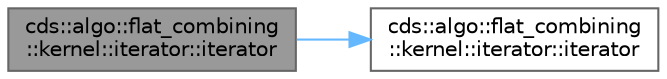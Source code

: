 digraph "cds::algo::flat_combining::kernel::iterator::iterator"
{
 // LATEX_PDF_SIZE
  bgcolor="transparent";
  edge [fontname=Helvetica,fontsize=10,labelfontname=Helvetica,labelfontsize=10];
  node [fontname=Helvetica,fontsize=10,shape=box,height=0.2,width=0.4];
  rankdir="LR";
  Node1 [id="Node000001",label="cds::algo::flat_combining\l::kernel::iterator::iterator",height=0.2,width=0.4,color="gray40", fillcolor="grey60", style="filled", fontcolor="black",tooltip="Copy ctor"];
  Node1 -> Node2 [id="edge1_Node000001_Node000002",color="steelblue1",style="solid",tooltip=" "];
  Node2 [id="Node000002",label="cds::algo::flat_combining\l::kernel::iterator::iterator",height=0.2,width=0.4,color="grey40", fillcolor="white", style="filled",URL="$classcds_1_1algo_1_1flat__combining_1_1kernel_1_1iterator.html#a5f53358c2ce04dae125667ad2ec3494d",tooltip="Initializes an empty iterator object"];
}
